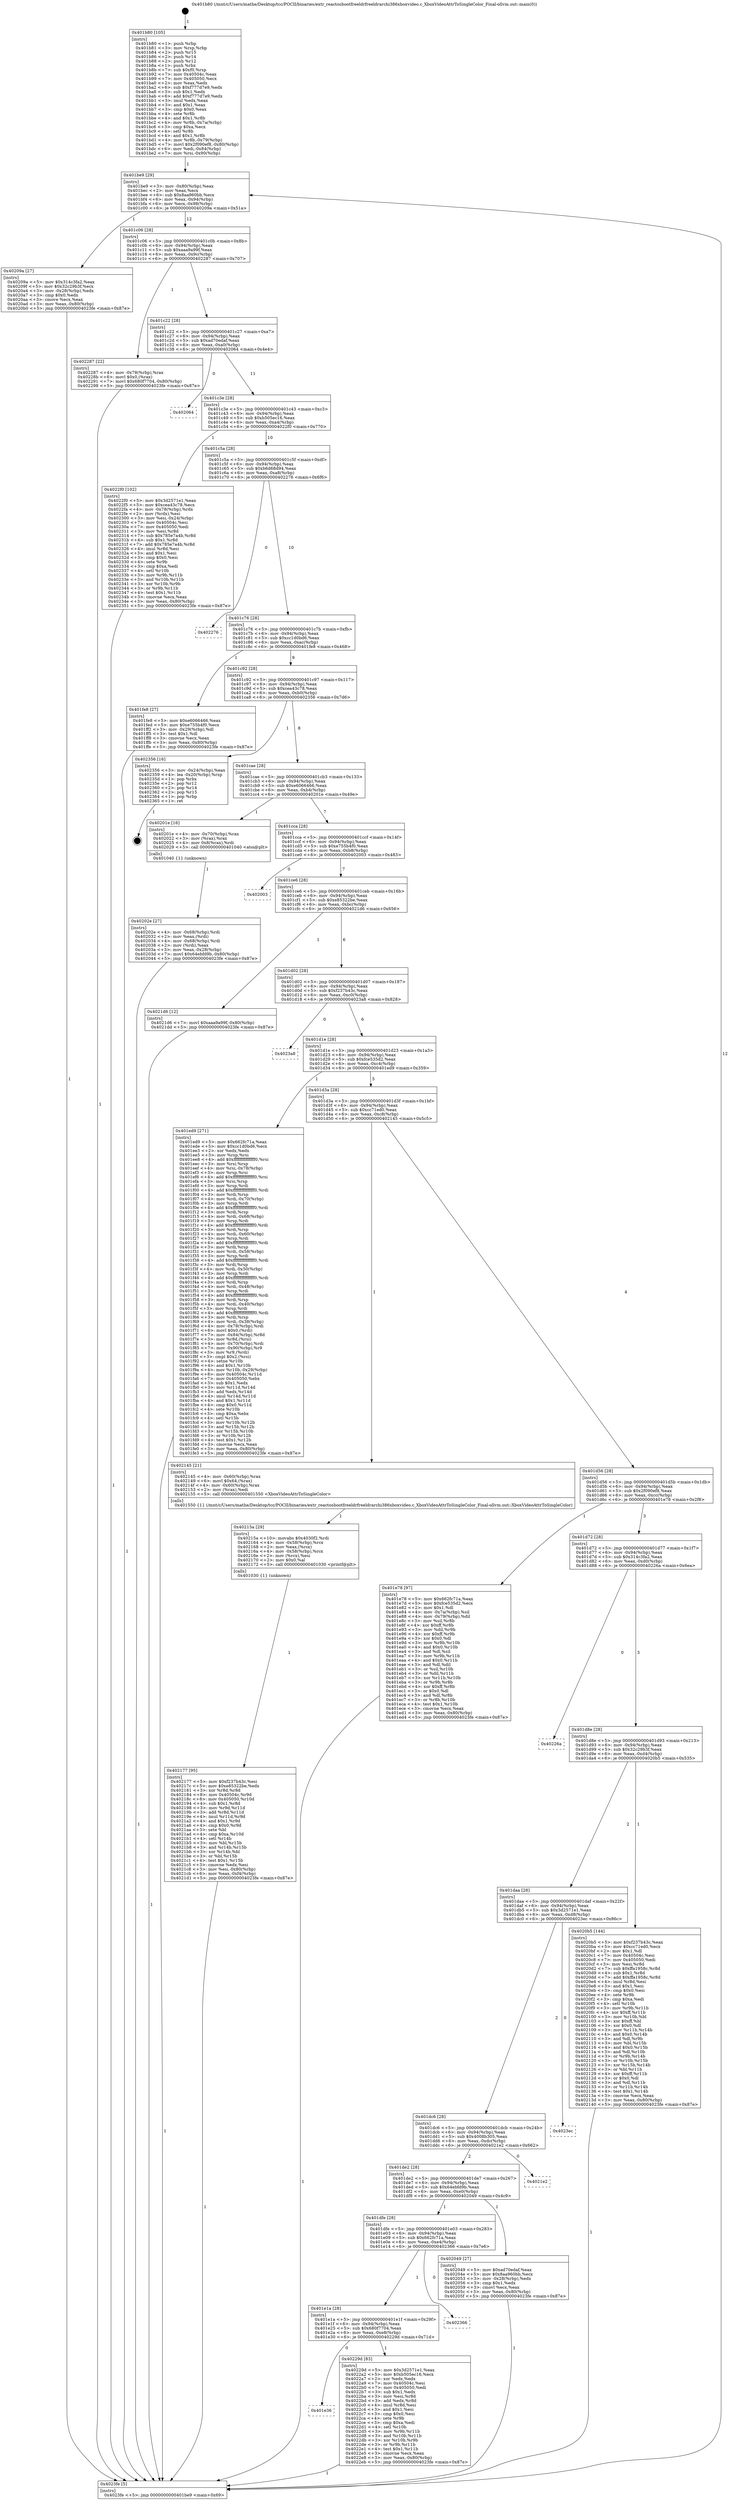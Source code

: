 digraph "0x401b80" {
  label = "0x401b80 (/mnt/c/Users/mathe/Desktop/tcc/POCII/binaries/extr_reactosbootfreeldrfreeldrarchi386xboxvideo.c_XboxVideoAttrToSingleColor_Final-ollvm.out::main(0))"
  labelloc = "t"
  node[shape=record]

  Entry [label="",width=0.3,height=0.3,shape=circle,fillcolor=black,style=filled]
  "0x401be9" [label="{
     0x401be9 [29]\l
     | [instrs]\l
     &nbsp;&nbsp;0x401be9 \<+3\>: mov -0x80(%rbp),%eax\l
     &nbsp;&nbsp;0x401bec \<+2\>: mov %eax,%ecx\l
     &nbsp;&nbsp;0x401bee \<+6\>: sub $0x8aa960bb,%ecx\l
     &nbsp;&nbsp;0x401bf4 \<+6\>: mov %eax,-0x94(%rbp)\l
     &nbsp;&nbsp;0x401bfa \<+6\>: mov %ecx,-0x98(%rbp)\l
     &nbsp;&nbsp;0x401c00 \<+6\>: je 000000000040209a \<main+0x51a\>\l
  }"]
  "0x40209a" [label="{
     0x40209a [27]\l
     | [instrs]\l
     &nbsp;&nbsp;0x40209a \<+5\>: mov $0x314c3fa2,%eax\l
     &nbsp;&nbsp;0x40209f \<+5\>: mov $0x32c29b3f,%ecx\l
     &nbsp;&nbsp;0x4020a4 \<+3\>: mov -0x28(%rbp),%edx\l
     &nbsp;&nbsp;0x4020a7 \<+3\>: cmp $0x0,%edx\l
     &nbsp;&nbsp;0x4020aa \<+3\>: cmove %ecx,%eax\l
     &nbsp;&nbsp;0x4020ad \<+3\>: mov %eax,-0x80(%rbp)\l
     &nbsp;&nbsp;0x4020b0 \<+5\>: jmp 00000000004023fe \<main+0x87e\>\l
  }"]
  "0x401c06" [label="{
     0x401c06 [28]\l
     | [instrs]\l
     &nbsp;&nbsp;0x401c06 \<+5\>: jmp 0000000000401c0b \<main+0x8b\>\l
     &nbsp;&nbsp;0x401c0b \<+6\>: mov -0x94(%rbp),%eax\l
     &nbsp;&nbsp;0x401c11 \<+5\>: sub $0xaaa9a99f,%eax\l
     &nbsp;&nbsp;0x401c16 \<+6\>: mov %eax,-0x9c(%rbp)\l
     &nbsp;&nbsp;0x401c1c \<+6\>: je 0000000000402287 \<main+0x707\>\l
  }"]
  Exit [label="",width=0.3,height=0.3,shape=circle,fillcolor=black,style=filled,peripheries=2]
  "0x402287" [label="{
     0x402287 [22]\l
     | [instrs]\l
     &nbsp;&nbsp;0x402287 \<+4\>: mov -0x78(%rbp),%rax\l
     &nbsp;&nbsp;0x40228b \<+6\>: movl $0x0,(%rax)\l
     &nbsp;&nbsp;0x402291 \<+7\>: movl $0x680f7704,-0x80(%rbp)\l
     &nbsp;&nbsp;0x402298 \<+5\>: jmp 00000000004023fe \<main+0x87e\>\l
  }"]
  "0x401c22" [label="{
     0x401c22 [28]\l
     | [instrs]\l
     &nbsp;&nbsp;0x401c22 \<+5\>: jmp 0000000000401c27 \<main+0xa7\>\l
     &nbsp;&nbsp;0x401c27 \<+6\>: mov -0x94(%rbp),%eax\l
     &nbsp;&nbsp;0x401c2d \<+5\>: sub $0xad70edaf,%eax\l
     &nbsp;&nbsp;0x401c32 \<+6\>: mov %eax,-0xa0(%rbp)\l
     &nbsp;&nbsp;0x401c38 \<+6\>: je 0000000000402064 \<main+0x4e4\>\l
  }"]
  "0x401e36" [label="{
     0x401e36\l
  }", style=dashed]
  "0x402064" [label="{
     0x402064\l
  }", style=dashed]
  "0x401c3e" [label="{
     0x401c3e [28]\l
     | [instrs]\l
     &nbsp;&nbsp;0x401c3e \<+5\>: jmp 0000000000401c43 \<main+0xc3\>\l
     &nbsp;&nbsp;0x401c43 \<+6\>: mov -0x94(%rbp),%eax\l
     &nbsp;&nbsp;0x401c49 \<+5\>: sub $0xb505ec16,%eax\l
     &nbsp;&nbsp;0x401c4e \<+6\>: mov %eax,-0xa4(%rbp)\l
     &nbsp;&nbsp;0x401c54 \<+6\>: je 00000000004022f0 \<main+0x770\>\l
  }"]
  "0x40229d" [label="{
     0x40229d [83]\l
     | [instrs]\l
     &nbsp;&nbsp;0x40229d \<+5\>: mov $0x3d2571e1,%eax\l
     &nbsp;&nbsp;0x4022a2 \<+5\>: mov $0xb505ec16,%ecx\l
     &nbsp;&nbsp;0x4022a7 \<+2\>: xor %edx,%edx\l
     &nbsp;&nbsp;0x4022a9 \<+7\>: mov 0x40504c,%esi\l
     &nbsp;&nbsp;0x4022b0 \<+7\>: mov 0x405050,%edi\l
     &nbsp;&nbsp;0x4022b7 \<+3\>: sub $0x1,%edx\l
     &nbsp;&nbsp;0x4022ba \<+3\>: mov %esi,%r8d\l
     &nbsp;&nbsp;0x4022bd \<+3\>: add %edx,%r8d\l
     &nbsp;&nbsp;0x4022c0 \<+4\>: imul %r8d,%esi\l
     &nbsp;&nbsp;0x4022c4 \<+3\>: and $0x1,%esi\l
     &nbsp;&nbsp;0x4022c7 \<+3\>: cmp $0x0,%esi\l
     &nbsp;&nbsp;0x4022ca \<+4\>: sete %r9b\l
     &nbsp;&nbsp;0x4022ce \<+3\>: cmp $0xa,%edi\l
     &nbsp;&nbsp;0x4022d1 \<+4\>: setl %r10b\l
     &nbsp;&nbsp;0x4022d5 \<+3\>: mov %r9b,%r11b\l
     &nbsp;&nbsp;0x4022d8 \<+3\>: and %r10b,%r11b\l
     &nbsp;&nbsp;0x4022db \<+3\>: xor %r10b,%r9b\l
     &nbsp;&nbsp;0x4022de \<+3\>: or %r9b,%r11b\l
     &nbsp;&nbsp;0x4022e1 \<+4\>: test $0x1,%r11b\l
     &nbsp;&nbsp;0x4022e5 \<+3\>: cmovne %ecx,%eax\l
     &nbsp;&nbsp;0x4022e8 \<+3\>: mov %eax,-0x80(%rbp)\l
     &nbsp;&nbsp;0x4022eb \<+5\>: jmp 00000000004023fe \<main+0x87e\>\l
  }"]
  "0x4022f0" [label="{
     0x4022f0 [102]\l
     | [instrs]\l
     &nbsp;&nbsp;0x4022f0 \<+5\>: mov $0x3d2571e1,%eax\l
     &nbsp;&nbsp;0x4022f5 \<+5\>: mov $0xcea43c78,%ecx\l
     &nbsp;&nbsp;0x4022fa \<+4\>: mov -0x78(%rbp),%rdx\l
     &nbsp;&nbsp;0x4022fe \<+2\>: mov (%rdx),%esi\l
     &nbsp;&nbsp;0x402300 \<+3\>: mov %esi,-0x24(%rbp)\l
     &nbsp;&nbsp;0x402303 \<+7\>: mov 0x40504c,%esi\l
     &nbsp;&nbsp;0x40230a \<+7\>: mov 0x405050,%edi\l
     &nbsp;&nbsp;0x402311 \<+3\>: mov %esi,%r8d\l
     &nbsp;&nbsp;0x402314 \<+7\>: sub $0x785e7a4b,%r8d\l
     &nbsp;&nbsp;0x40231b \<+4\>: sub $0x1,%r8d\l
     &nbsp;&nbsp;0x40231f \<+7\>: add $0x785e7a4b,%r8d\l
     &nbsp;&nbsp;0x402326 \<+4\>: imul %r8d,%esi\l
     &nbsp;&nbsp;0x40232a \<+3\>: and $0x1,%esi\l
     &nbsp;&nbsp;0x40232d \<+3\>: cmp $0x0,%esi\l
     &nbsp;&nbsp;0x402330 \<+4\>: sete %r9b\l
     &nbsp;&nbsp;0x402334 \<+3\>: cmp $0xa,%edi\l
     &nbsp;&nbsp;0x402337 \<+4\>: setl %r10b\l
     &nbsp;&nbsp;0x40233b \<+3\>: mov %r9b,%r11b\l
     &nbsp;&nbsp;0x40233e \<+3\>: and %r10b,%r11b\l
     &nbsp;&nbsp;0x402341 \<+3\>: xor %r10b,%r9b\l
     &nbsp;&nbsp;0x402344 \<+3\>: or %r9b,%r11b\l
     &nbsp;&nbsp;0x402347 \<+4\>: test $0x1,%r11b\l
     &nbsp;&nbsp;0x40234b \<+3\>: cmovne %ecx,%eax\l
     &nbsp;&nbsp;0x40234e \<+3\>: mov %eax,-0x80(%rbp)\l
     &nbsp;&nbsp;0x402351 \<+5\>: jmp 00000000004023fe \<main+0x87e\>\l
  }"]
  "0x401c5a" [label="{
     0x401c5a [28]\l
     | [instrs]\l
     &nbsp;&nbsp;0x401c5a \<+5\>: jmp 0000000000401c5f \<main+0xdf\>\l
     &nbsp;&nbsp;0x401c5f \<+6\>: mov -0x94(%rbp),%eax\l
     &nbsp;&nbsp;0x401c65 \<+5\>: sub $0xb6d68d94,%eax\l
     &nbsp;&nbsp;0x401c6a \<+6\>: mov %eax,-0xa8(%rbp)\l
     &nbsp;&nbsp;0x401c70 \<+6\>: je 0000000000402276 \<main+0x6f6\>\l
  }"]
  "0x401e1a" [label="{
     0x401e1a [28]\l
     | [instrs]\l
     &nbsp;&nbsp;0x401e1a \<+5\>: jmp 0000000000401e1f \<main+0x29f\>\l
     &nbsp;&nbsp;0x401e1f \<+6\>: mov -0x94(%rbp),%eax\l
     &nbsp;&nbsp;0x401e25 \<+5\>: sub $0x680f7704,%eax\l
     &nbsp;&nbsp;0x401e2a \<+6\>: mov %eax,-0xe8(%rbp)\l
     &nbsp;&nbsp;0x401e30 \<+6\>: je 000000000040229d \<main+0x71d\>\l
  }"]
  "0x402276" [label="{
     0x402276\l
  }", style=dashed]
  "0x401c76" [label="{
     0x401c76 [28]\l
     | [instrs]\l
     &nbsp;&nbsp;0x401c76 \<+5\>: jmp 0000000000401c7b \<main+0xfb\>\l
     &nbsp;&nbsp;0x401c7b \<+6\>: mov -0x94(%rbp),%eax\l
     &nbsp;&nbsp;0x401c81 \<+5\>: sub $0xcc1d0bd6,%eax\l
     &nbsp;&nbsp;0x401c86 \<+6\>: mov %eax,-0xac(%rbp)\l
     &nbsp;&nbsp;0x401c8c \<+6\>: je 0000000000401fe8 \<main+0x468\>\l
  }"]
  "0x402366" [label="{
     0x402366\l
  }", style=dashed]
  "0x401fe8" [label="{
     0x401fe8 [27]\l
     | [instrs]\l
     &nbsp;&nbsp;0x401fe8 \<+5\>: mov $0xe6066466,%eax\l
     &nbsp;&nbsp;0x401fed \<+5\>: mov $0xe755b4f0,%ecx\l
     &nbsp;&nbsp;0x401ff2 \<+3\>: mov -0x29(%rbp),%dl\l
     &nbsp;&nbsp;0x401ff5 \<+3\>: test $0x1,%dl\l
     &nbsp;&nbsp;0x401ff8 \<+3\>: cmovne %ecx,%eax\l
     &nbsp;&nbsp;0x401ffb \<+3\>: mov %eax,-0x80(%rbp)\l
     &nbsp;&nbsp;0x401ffe \<+5\>: jmp 00000000004023fe \<main+0x87e\>\l
  }"]
  "0x401c92" [label="{
     0x401c92 [28]\l
     | [instrs]\l
     &nbsp;&nbsp;0x401c92 \<+5\>: jmp 0000000000401c97 \<main+0x117\>\l
     &nbsp;&nbsp;0x401c97 \<+6\>: mov -0x94(%rbp),%eax\l
     &nbsp;&nbsp;0x401c9d \<+5\>: sub $0xcea43c78,%eax\l
     &nbsp;&nbsp;0x401ca2 \<+6\>: mov %eax,-0xb0(%rbp)\l
     &nbsp;&nbsp;0x401ca8 \<+6\>: je 0000000000402356 \<main+0x7d6\>\l
  }"]
  "0x402177" [label="{
     0x402177 [95]\l
     | [instrs]\l
     &nbsp;&nbsp;0x402177 \<+5\>: mov $0xf237b43c,%esi\l
     &nbsp;&nbsp;0x40217c \<+5\>: mov $0xe85322be,%edx\l
     &nbsp;&nbsp;0x402181 \<+3\>: xor %r8d,%r8d\l
     &nbsp;&nbsp;0x402184 \<+8\>: mov 0x40504c,%r9d\l
     &nbsp;&nbsp;0x40218c \<+8\>: mov 0x405050,%r10d\l
     &nbsp;&nbsp;0x402194 \<+4\>: sub $0x1,%r8d\l
     &nbsp;&nbsp;0x402198 \<+3\>: mov %r9d,%r11d\l
     &nbsp;&nbsp;0x40219b \<+3\>: add %r8d,%r11d\l
     &nbsp;&nbsp;0x40219e \<+4\>: imul %r11d,%r9d\l
     &nbsp;&nbsp;0x4021a2 \<+4\>: and $0x1,%r9d\l
     &nbsp;&nbsp;0x4021a6 \<+4\>: cmp $0x0,%r9d\l
     &nbsp;&nbsp;0x4021aa \<+3\>: sete %bl\l
     &nbsp;&nbsp;0x4021ad \<+4\>: cmp $0xa,%r10d\l
     &nbsp;&nbsp;0x4021b1 \<+4\>: setl %r14b\l
     &nbsp;&nbsp;0x4021b5 \<+3\>: mov %bl,%r15b\l
     &nbsp;&nbsp;0x4021b8 \<+3\>: and %r14b,%r15b\l
     &nbsp;&nbsp;0x4021bb \<+3\>: xor %r14b,%bl\l
     &nbsp;&nbsp;0x4021be \<+3\>: or %bl,%r15b\l
     &nbsp;&nbsp;0x4021c1 \<+4\>: test $0x1,%r15b\l
     &nbsp;&nbsp;0x4021c5 \<+3\>: cmovne %edx,%esi\l
     &nbsp;&nbsp;0x4021c8 \<+3\>: mov %esi,-0x80(%rbp)\l
     &nbsp;&nbsp;0x4021cb \<+6\>: mov %eax,-0xf4(%rbp)\l
     &nbsp;&nbsp;0x4021d1 \<+5\>: jmp 00000000004023fe \<main+0x87e\>\l
  }"]
  "0x402356" [label="{
     0x402356 [16]\l
     | [instrs]\l
     &nbsp;&nbsp;0x402356 \<+3\>: mov -0x24(%rbp),%eax\l
     &nbsp;&nbsp;0x402359 \<+4\>: lea -0x20(%rbp),%rsp\l
     &nbsp;&nbsp;0x40235d \<+1\>: pop %rbx\l
     &nbsp;&nbsp;0x40235e \<+2\>: pop %r12\l
     &nbsp;&nbsp;0x402360 \<+2\>: pop %r14\l
     &nbsp;&nbsp;0x402362 \<+2\>: pop %r15\l
     &nbsp;&nbsp;0x402364 \<+1\>: pop %rbp\l
     &nbsp;&nbsp;0x402365 \<+1\>: ret\l
  }"]
  "0x401cae" [label="{
     0x401cae [28]\l
     | [instrs]\l
     &nbsp;&nbsp;0x401cae \<+5\>: jmp 0000000000401cb3 \<main+0x133\>\l
     &nbsp;&nbsp;0x401cb3 \<+6\>: mov -0x94(%rbp),%eax\l
     &nbsp;&nbsp;0x401cb9 \<+5\>: sub $0xe6066466,%eax\l
     &nbsp;&nbsp;0x401cbe \<+6\>: mov %eax,-0xb4(%rbp)\l
     &nbsp;&nbsp;0x401cc4 \<+6\>: je 000000000040201e \<main+0x49e\>\l
  }"]
  "0x40215a" [label="{
     0x40215a [29]\l
     | [instrs]\l
     &nbsp;&nbsp;0x40215a \<+10\>: movabs $0x4030f2,%rdi\l
     &nbsp;&nbsp;0x402164 \<+4\>: mov -0x58(%rbp),%rcx\l
     &nbsp;&nbsp;0x402168 \<+2\>: mov %eax,(%rcx)\l
     &nbsp;&nbsp;0x40216a \<+4\>: mov -0x58(%rbp),%rcx\l
     &nbsp;&nbsp;0x40216e \<+2\>: mov (%rcx),%esi\l
     &nbsp;&nbsp;0x402170 \<+2\>: mov $0x0,%al\l
     &nbsp;&nbsp;0x402172 \<+5\>: call 0000000000401030 \<printf@plt\>\l
     | [calls]\l
     &nbsp;&nbsp;0x401030 \{1\} (unknown)\l
  }"]
  "0x40201e" [label="{
     0x40201e [16]\l
     | [instrs]\l
     &nbsp;&nbsp;0x40201e \<+4\>: mov -0x70(%rbp),%rax\l
     &nbsp;&nbsp;0x402022 \<+3\>: mov (%rax),%rax\l
     &nbsp;&nbsp;0x402025 \<+4\>: mov 0x8(%rax),%rdi\l
     &nbsp;&nbsp;0x402029 \<+5\>: call 0000000000401040 \<atoi@plt\>\l
     | [calls]\l
     &nbsp;&nbsp;0x401040 \{1\} (unknown)\l
  }"]
  "0x401cca" [label="{
     0x401cca [28]\l
     | [instrs]\l
     &nbsp;&nbsp;0x401cca \<+5\>: jmp 0000000000401ccf \<main+0x14f\>\l
     &nbsp;&nbsp;0x401ccf \<+6\>: mov -0x94(%rbp),%eax\l
     &nbsp;&nbsp;0x401cd5 \<+5\>: sub $0xe755b4f0,%eax\l
     &nbsp;&nbsp;0x401cda \<+6\>: mov %eax,-0xb8(%rbp)\l
     &nbsp;&nbsp;0x401ce0 \<+6\>: je 0000000000402003 \<main+0x483\>\l
  }"]
  "0x401dfe" [label="{
     0x401dfe [28]\l
     | [instrs]\l
     &nbsp;&nbsp;0x401dfe \<+5\>: jmp 0000000000401e03 \<main+0x283\>\l
     &nbsp;&nbsp;0x401e03 \<+6\>: mov -0x94(%rbp),%eax\l
     &nbsp;&nbsp;0x401e09 \<+5\>: sub $0x662fc71a,%eax\l
     &nbsp;&nbsp;0x401e0e \<+6\>: mov %eax,-0xe4(%rbp)\l
     &nbsp;&nbsp;0x401e14 \<+6\>: je 0000000000402366 \<main+0x7e6\>\l
  }"]
  "0x402003" [label="{
     0x402003\l
  }", style=dashed]
  "0x401ce6" [label="{
     0x401ce6 [28]\l
     | [instrs]\l
     &nbsp;&nbsp;0x401ce6 \<+5\>: jmp 0000000000401ceb \<main+0x16b\>\l
     &nbsp;&nbsp;0x401ceb \<+6\>: mov -0x94(%rbp),%eax\l
     &nbsp;&nbsp;0x401cf1 \<+5\>: sub $0xe85322be,%eax\l
     &nbsp;&nbsp;0x401cf6 \<+6\>: mov %eax,-0xbc(%rbp)\l
     &nbsp;&nbsp;0x401cfc \<+6\>: je 00000000004021d6 \<main+0x656\>\l
  }"]
  "0x402049" [label="{
     0x402049 [27]\l
     | [instrs]\l
     &nbsp;&nbsp;0x402049 \<+5\>: mov $0xad70edaf,%eax\l
     &nbsp;&nbsp;0x40204e \<+5\>: mov $0x8aa960bb,%ecx\l
     &nbsp;&nbsp;0x402053 \<+3\>: mov -0x28(%rbp),%edx\l
     &nbsp;&nbsp;0x402056 \<+3\>: cmp $0x1,%edx\l
     &nbsp;&nbsp;0x402059 \<+3\>: cmovl %ecx,%eax\l
     &nbsp;&nbsp;0x40205c \<+3\>: mov %eax,-0x80(%rbp)\l
     &nbsp;&nbsp;0x40205f \<+5\>: jmp 00000000004023fe \<main+0x87e\>\l
  }"]
  "0x4021d6" [label="{
     0x4021d6 [12]\l
     | [instrs]\l
     &nbsp;&nbsp;0x4021d6 \<+7\>: movl $0xaaa9a99f,-0x80(%rbp)\l
     &nbsp;&nbsp;0x4021dd \<+5\>: jmp 00000000004023fe \<main+0x87e\>\l
  }"]
  "0x401d02" [label="{
     0x401d02 [28]\l
     | [instrs]\l
     &nbsp;&nbsp;0x401d02 \<+5\>: jmp 0000000000401d07 \<main+0x187\>\l
     &nbsp;&nbsp;0x401d07 \<+6\>: mov -0x94(%rbp),%eax\l
     &nbsp;&nbsp;0x401d0d \<+5\>: sub $0xf237b43c,%eax\l
     &nbsp;&nbsp;0x401d12 \<+6\>: mov %eax,-0xc0(%rbp)\l
     &nbsp;&nbsp;0x401d18 \<+6\>: je 00000000004023a8 \<main+0x828\>\l
  }"]
  "0x401de2" [label="{
     0x401de2 [28]\l
     | [instrs]\l
     &nbsp;&nbsp;0x401de2 \<+5\>: jmp 0000000000401de7 \<main+0x267\>\l
     &nbsp;&nbsp;0x401de7 \<+6\>: mov -0x94(%rbp),%eax\l
     &nbsp;&nbsp;0x401ded \<+5\>: sub $0x64ebfd9b,%eax\l
     &nbsp;&nbsp;0x401df2 \<+6\>: mov %eax,-0xe0(%rbp)\l
     &nbsp;&nbsp;0x401df8 \<+6\>: je 0000000000402049 \<main+0x4c9\>\l
  }"]
  "0x4023a8" [label="{
     0x4023a8\l
  }", style=dashed]
  "0x401d1e" [label="{
     0x401d1e [28]\l
     | [instrs]\l
     &nbsp;&nbsp;0x401d1e \<+5\>: jmp 0000000000401d23 \<main+0x1a3\>\l
     &nbsp;&nbsp;0x401d23 \<+6\>: mov -0x94(%rbp),%eax\l
     &nbsp;&nbsp;0x401d29 \<+5\>: sub $0xfce535d2,%eax\l
     &nbsp;&nbsp;0x401d2e \<+6\>: mov %eax,-0xc4(%rbp)\l
     &nbsp;&nbsp;0x401d34 \<+6\>: je 0000000000401ed9 \<main+0x359\>\l
  }"]
  "0x4021e2" [label="{
     0x4021e2\l
  }", style=dashed]
  "0x401ed9" [label="{
     0x401ed9 [271]\l
     | [instrs]\l
     &nbsp;&nbsp;0x401ed9 \<+5\>: mov $0x662fc71a,%eax\l
     &nbsp;&nbsp;0x401ede \<+5\>: mov $0xcc1d0bd6,%ecx\l
     &nbsp;&nbsp;0x401ee3 \<+2\>: xor %edx,%edx\l
     &nbsp;&nbsp;0x401ee5 \<+3\>: mov %rsp,%rsi\l
     &nbsp;&nbsp;0x401ee8 \<+4\>: add $0xfffffffffffffff0,%rsi\l
     &nbsp;&nbsp;0x401eec \<+3\>: mov %rsi,%rsp\l
     &nbsp;&nbsp;0x401eef \<+4\>: mov %rsi,-0x78(%rbp)\l
     &nbsp;&nbsp;0x401ef3 \<+3\>: mov %rsp,%rsi\l
     &nbsp;&nbsp;0x401ef6 \<+4\>: add $0xfffffffffffffff0,%rsi\l
     &nbsp;&nbsp;0x401efa \<+3\>: mov %rsi,%rsp\l
     &nbsp;&nbsp;0x401efd \<+3\>: mov %rsp,%rdi\l
     &nbsp;&nbsp;0x401f00 \<+4\>: add $0xfffffffffffffff0,%rdi\l
     &nbsp;&nbsp;0x401f04 \<+3\>: mov %rdi,%rsp\l
     &nbsp;&nbsp;0x401f07 \<+4\>: mov %rdi,-0x70(%rbp)\l
     &nbsp;&nbsp;0x401f0b \<+3\>: mov %rsp,%rdi\l
     &nbsp;&nbsp;0x401f0e \<+4\>: add $0xfffffffffffffff0,%rdi\l
     &nbsp;&nbsp;0x401f12 \<+3\>: mov %rdi,%rsp\l
     &nbsp;&nbsp;0x401f15 \<+4\>: mov %rdi,-0x68(%rbp)\l
     &nbsp;&nbsp;0x401f19 \<+3\>: mov %rsp,%rdi\l
     &nbsp;&nbsp;0x401f1c \<+4\>: add $0xfffffffffffffff0,%rdi\l
     &nbsp;&nbsp;0x401f20 \<+3\>: mov %rdi,%rsp\l
     &nbsp;&nbsp;0x401f23 \<+4\>: mov %rdi,-0x60(%rbp)\l
     &nbsp;&nbsp;0x401f27 \<+3\>: mov %rsp,%rdi\l
     &nbsp;&nbsp;0x401f2a \<+4\>: add $0xfffffffffffffff0,%rdi\l
     &nbsp;&nbsp;0x401f2e \<+3\>: mov %rdi,%rsp\l
     &nbsp;&nbsp;0x401f31 \<+4\>: mov %rdi,-0x58(%rbp)\l
     &nbsp;&nbsp;0x401f35 \<+3\>: mov %rsp,%rdi\l
     &nbsp;&nbsp;0x401f38 \<+4\>: add $0xfffffffffffffff0,%rdi\l
     &nbsp;&nbsp;0x401f3c \<+3\>: mov %rdi,%rsp\l
     &nbsp;&nbsp;0x401f3f \<+4\>: mov %rdi,-0x50(%rbp)\l
     &nbsp;&nbsp;0x401f43 \<+3\>: mov %rsp,%rdi\l
     &nbsp;&nbsp;0x401f46 \<+4\>: add $0xfffffffffffffff0,%rdi\l
     &nbsp;&nbsp;0x401f4a \<+3\>: mov %rdi,%rsp\l
     &nbsp;&nbsp;0x401f4d \<+4\>: mov %rdi,-0x48(%rbp)\l
     &nbsp;&nbsp;0x401f51 \<+3\>: mov %rsp,%rdi\l
     &nbsp;&nbsp;0x401f54 \<+4\>: add $0xfffffffffffffff0,%rdi\l
     &nbsp;&nbsp;0x401f58 \<+3\>: mov %rdi,%rsp\l
     &nbsp;&nbsp;0x401f5b \<+4\>: mov %rdi,-0x40(%rbp)\l
     &nbsp;&nbsp;0x401f5f \<+3\>: mov %rsp,%rdi\l
     &nbsp;&nbsp;0x401f62 \<+4\>: add $0xfffffffffffffff0,%rdi\l
     &nbsp;&nbsp;0x401f66 \<+3\>: mov %rdi,%rsp\l
     &nbsp;&nbsp;0x401f69 \<+4\>: mov %rdi,-0x38(%rbp)\l
     &nbsp;&nbsp;0x401f6d \<+4\>: mov -0x78(%rbp),%rdi\l
     &nbsp;&nbsp;0x401f71 \<+6\>: movl $0x0,(%rdi)\l
     &nbsp;&nbsp;0x401f77 \<+7\>: mov -0x84(%rbp),%r8d\l
     &nbsp;&nbsp;0x401f7e \<+3\>: mov %r8d,(%rsi)\l
     &nbsp;&nbsp;0x401f81 \<+4\>: mov -0x70(%rbp),%rdi\l
     &nbsp;&nbsp;0x401f85 \<+7\>: mov -0x90(%rbp),%r9\l
     &nbsp;&nbsp;0x401f8c \<+3\>: mov %r9,(%rdi)\l
     &nbsp;&nbsp;0x401f8f \<+3\>: cmpl $0x2,(%rsi)\l
     &nbsp;&nbsp;0x401f92 \<+4\>: setne %r10b\l
     &nbsp;&nbsp;0x401f96 \<+4\>: and $0x1,%r10b\l
     &nbsp;&nbsp;0x401f9a \<+4\>: mov %r10b,-0x29(%rbp)\l
     &nbsp;&nbsp;0x401f9e \<+8\>: mov 0x40504c,%r11d\l
     &nbsp;&nbsp;0x401fa6 \<+7\>: mov 0x405050,%ebx\l
     &nbsp;&nbsp;0x401fad \<+3\>: sub $0x1,%edx\l
     &nbsp;&nbsp;0x401fb0 \<+3\>: mov %r11d,%r14d\l
     &nbsp;&nbsp;0x401fb3 \<+3\>: add %edx,%r14d\l
     &nbsp;&nbsp;0x401fb6 \<+4\>: imul %r14d,%r11d\l
     &nbsp;&nbsp;0x401fba \<+4\>: and $0x1,%r11d\l
     &nbsp;&nbsp;0x401fbe \<+4\>: cmp $0x0,%r11d\l
     &nbsp;&nbsp;0x401fc2 \<+4\>: sete %r10b\l
     &nbsp;&nbsp;0x401fc6 \<+3\>: cmp $0xa,%ebx\l
     &nbsp;&nbsp;0x401fc9 \<+4\>: setl %r15b\l
     &nbsp;&nbsp;0x401fcd \<+3\>: mov %r10b,%r12b\l
     &nbsp;&nbsp;0x401fd0 \<+3\>: and %r15b,%r12b\l
     &nbsp;&nbsp;0x401fd3 \<+3\>: xor %r15b,%r10b\l
     &nbsp;&nbsp;0x401fd6 \<+3\>: or %r10b,%r12b\l
     &nbsp;&nbsp;0x401fd9 \<+4\>: test $0x1,%r12b\l
     &nbsp;&nbsp;0x401fdd \<+3\>: cmovne %ecx,%eax\l
     &nbsp;&nbsp;0x401fe0 \<+3\>: mov %eax,-0x80(%rbp)\l
     &nbsp;&nbsp;0x401fe3 \<+5\>: jmp 00000000004023fe \<main+0x87e\>\l
  }"]
  "0x401d3a" [label="{
     0x401d3a [28]\l
     | [instrs]\l
     &nbsp;&nbsp;0x401d3a \<+5\>: jmp 0000000000401d3f \<main+0x1bf\>\l
     &nbsp;&nbsp;0x401d3f \<+6\>: mov -0x94(%rbp),%eax\l
     &nbsp;&nbsp;0x401d45 \<+5\>: sub $0xcc71ed0,%eax\l
     &nbsp;&nbsp;0x401d4a \<+6\>: mov %eax,-0xc8(%rbp)\l
     &nbsp;&nbsp;0x401d50 \<+6\>: je 0000000000402145 \<main+0x5c5\>\l
  }"]
  "0x401dc6" [label="{
     0x401dc6 [28]\l
     | [instrs]\l
     &nbsp;&nbsp;0x401dc6 \<+5\>: jmp 0000000000401dcb \<main+0x24b\>\l
     &nbsp;&nbsp;0x401dcb \<+6\>: mov -0x94(%rbp),%eax\l
     &nbsp;&nbsp;0x401dd1 \<+5\>: sub $0x4008b305,%eax\l
     &nbsp;&nbsp;0x401dd6 \<+6\>: mov %eax,-0xdc(%rbp)\l
     &nbsp;&nbsp;0x401ddc \<+6\>: je 00000000004021e2 \<main+0x662\>\l
  }"]
  "0x402145" [label="{
     0x402145 [21]\l
     | [instrs]\l
     &nbsp;&nbsp;0x402145 \<+4\>: mov -0x60(%rbp),%rax\l
     &nbsp;&nbsp;0x402149 \<+6\>: movl $0x64,(%rax)\l
     &nbsp;&nbsp;0x40214f \<+4\>: mov -0x60(%rbp),%rax\l
     &nbsp;&nbsp;0x402153 \<+2\>: mov (%rax),%edi\l
     &nbsp;&nbsp;0x402155 \<+5\>: call 0000000000401550 \<XboxVideoAttrToSingleColor\>\l
     | [calls]\l
     &nbsp;&nbsp;0x401550 \{1\} (/mnt/c/Users/mathe/Desktop/tcc/POCII/binaries/extr_reactosbootfreeldrfreeldrarchi386xboxvideo.c_XboxVideoAttrToSingleColor_Final-ollvm.out::XboxVideoAttrToSingleColor)\l
  }"]
  "0x401d56" [label="{
     0x401d56 [28]\l
     | [instrs]\l
     &nbsp;&nbsp;0x401d56 \<+5\>: jmp 0000000000401d5b \<main+0x1db\>\l
     &nbsp;&nbsp;0x401d5b \<+6\>: mov -0x94(%rbp),%eax\l
     &nbsp;&nbsp;0x401d61 \<+5\>: sub $0x2f090ef8,%eax\l
     &nbsp;&nbsp;0x401d66 \<+6\>: mov %eax,-0xcc(%rbp)\l
     &nbsp;&nbsp;0x401d6c \<+6\>: je 0000000000401e78 \<main+0x2f8\>\l
  }"]
  "0x4023ec" [label="{
     0x4023ec\l
  }", style=dashed]
  "0x401e78" [label="{
     0x401e78 [97]\l
     | [instrs]\l
     &nbsp;&nbsp;0x401e78 \<+5\>: mov $0x662fc71a,%eax\l
     &nbsp;&nbsp;0x401e7d \<+5\>: mov $0xfce535d2,%ecx\l
     &nbsp;&nbsp;0x401e82 \<+2\>: mov $0x1,%dl\l
     &nbsp;&nbsp;0x401e84 \<+4\>: mov -0x7a(%rbp),%sil\l
     &nbsp;&nbsp;0x401e88 \<+4\>: mov -0x79(%rbp),%dil\l
     &nbsp;&nbsp;0x401e8c \<+3\>: mov %sil,%r8b\l
     &nbsp;&nbsp;0x401e8f \<+4\>: xor $0xff,%r8b\l
     &nbsp;&nbsp;0x401e93 \<+3\>: mov %dil,%r9b\l
     &nbsp;&nbsp;0x401e96 \<+4\>: xor $0xff,%r9b\l
     &nbsp;&nbsp;0x401e9a \<+3\>: xor $0x0,%dl\l
     &nbsp;&nbsp;0x401e9d \<+3\>: mov %r8b,%r10b\l
     &nbsp;&nbsp;0x401ea0 \<+4\>: and $0x0,%r10b\l
     &nbsp;&nbsp;0x401ea4 \<+3\>: and %dl,%sil\l
     &nbsp;&nbsp;0x401ea7 \<+3\>: mov %r9b,%r11b\l
     &nbsp;&nbsp;0x401eaa \<+4\>: and $0x0,%r11b\l
     &nbsp;&nbsp;0x401eae \<+3\>: and %dl,%dil\l
     &nbsp;&nbsp;0x401eb1 \<+3\>: or %sil,%r10b\l
     &nbsp;&nbsp;0x401eb4 \<+3\>: or %dil,%r11b\l
     &nbsp;&nbsp;0x401eb7 \<+3\>: xor %r11b,%r10b\l
     &nbsp;&nbsp;0x401eba \<+3\>: or %r9b,%r8b\l
     &nbsp;&nbsp;0x401ebd \<+4\>: xor $0xff,%r8b\l
     &nbsp;&nbsp;0x401ec1 \<+3\>: or $0x0,%dl\l
     &nbsp;&nbsp;0x401ec4 \<+3\>: and %dl,%r8b\l
     &nbsp;&nbsp;0x401ec7 \<+3\>: or %r8b,%r10b\l
     &nbsp;&nbsp;0x401eca \<+4\>: test $0x1,%r10b\l
     &nbsp;&nbsp;0x401ece \<+3\>: cmovne %ecx,%eax\l
     &nbsp;&nbsp;0x401ed1 \<+3\>: mov %eax,-0x80(%rbp)\l
     &nbsp;&nbsp;0x401ed4 \<+5\>: jmp 00000000004023fe \<main+0x87e\>\l
  }"]
  "0x401d72" [label="{
     0x401d72 [28]\l
     | [instrs]\l
     &nbsp;&nbsp;0x401d72 \<+5\>: jmp 0000000000401d77 \<main+0x1f7\>\l
     &nbsp;&nbsp;0x401d77 \<+6\>: mov -0x94(%rbp),%eax\l
     &nbsp;&nbsp;0x401d7d \<+5\>: sub $0x314c3fa2,%eax\l
     &nbsp;&nbsp;0x401d82 \<+6\>: mov %eax,-0xd0(%rbp)\l
     &nbsp;&nbsp;0x401d88 \<+6\>: je 000000000040226a \<main+0x6ea\>\l
  }"]
  "0x4023fe" [label="{
     0x4023fe [5]\l
     | [instrs]\l
     &nbsp;&nbsp;0x4023fe \<+5\>: jmp 0000000000401be9 \<main+0x69\>\l
  }"]
  "0x401b80" [label="{
     0x401b80 [105]\l
     | [instrs]\l
     &nbsp;&nbsp;0x401b80 \<+1\>: push %rbp\l
     &nbsp;&nbsp;0x401b81 \<+3\>: mov %rsp,%rbp\l
     &nbsp;&nbsp;0x401b84 \<+2\>: push %r15\l
     &nbsp;&nbsp;0x401b86 \<+2\>: push %r14\l
     &nbsp;&nbsp;0x401b88 \<+2\>: push %r12\l
     &nbsp;&nbsp;0x401b8a \<+1\>: push %rbx\l
     &nbsp;&nbsp;0x401b8b \<+7\>: sub $0xf0,%rsp\l
     &nbsp;&nbsp;0x401b92 \<+7\>: mov 0x40504c,%eax\l
     &nbsp;&nbsp;0x401b99 \<+7\>: mov 0x405050,%ecx\l
     &nbsp;&nbsp;0x401ba0 \<+2\>: mov %eax,%edx\l
     &nbsp;&nbsp;0x401ba2 \<+6\>: sub $0xf777d7e9,%edx\l
     &nbsp;&nbsp;0x401ba8 \<+3\>: sub $0x1,%edx\l
     &nbsp;&nbsp;0x401bab \<+6\>: add $0xf777d7e9,%edx\l
     &nbsp;&nbsp;0x401bb1 \<+3\>: imul %edx,%eax\l
     &nbsp;&nbsp;0x401bb4 \<+3\>: and $0x1,%eax\l
     &nbsp;&nbsp;0x401bb7 \<+3\>: cmp $0x0,%eax\l
     &nbsp;&nbsp;0x401bba \<+4\>: sete %r8b\l
     &nbsp;&nbsp;0x401bbe \<+4\>: and $0x1,%r8b\l
     &nbsp;&nbsp;0x401bc2 \<+4\>: mov %r8b,-0x7a(%rbp)\l
     &nbsp;&nbsp;0x401bc6 \<+3\>: cmp $0xa,%ecx\l
     &nbsp;&nbsp;0x401bc9 \<+4\>: setl %r8b\l
     &nbsp;&nbsp;0x401bcd \<+4\>: and $0x1,%r8b\l
     &nbsp;&nbsp;0x401bd1 \<+4\>: mov %r8b,-0x79(%rbp)\l
     &nbsp;&nbsp;0x401bd5 \<+7\>: movl $0x2f090ef8,-0x80(%rbp)\l
     &nbsp;&nbsp;0x401bdc \<+6\>: mov %edi,-0x84(%rbp)\l
     &nbsp;&nbsp;0x401be2 \<+7\>: mov %rsi,-0x90(%rbp)\l
  }"]
  "0x401daa" [label="{
     0x401daa [28]\l
     | [instrs]\l
     &nbsp;&nbsp;0x401daa \<+5\>: jmp 0000000000401daf \<main+0x22f\>\l
     &nbsp;&nbsp;0x401daf \<+6\>: mov -0x94(%rbp),%eax\l
     &nbsp;&nbsp;0x401db5 \<+5\>: sub $0x3d2571e1,%eax\l
     &nbsp;&nbsp;0x401dba \<+6\>: mov %eax,-0xd8(%rbp)\l
     &nbsp;&nbsp;0x401dc0 \<+6\>: je 00000000004023ec \<main+0x86c\>\l
  }"]
  "0x40202e" [label="{
     0x40202e [27]\l
     | [instrs]\l
     &nbsp;&nbsp;0x40202e \<+4\>: mov -0x68(%rbp),%rdi\l
     &nbsp;&nbsp;0x402032 \<+2\>: mov %eax,(%rdi)\l
     &nbsp;&nbsp;0x402034 \<+4\>: mov -0x68(%rbp),%rdi\l
     &nbsp;&nbsp;0x402038 \<+2\>: mov (%rdi),%eax\l
     &nbsp;&nbsp;0x40203a \<+3\>: mov %eax,-0x28(%rbp)\l
     &nbsp;&nbsp;0x40203d \<+7\>: movl $0x64ebfd9b,-0x80(%rbp)\l
     &nbsp;&nbsp;0x402044 \<+5\>: jmp 00000000004023fe \<main+0x87e\>\l
  }"]
  "0x4020b5" [label="{
     0x4020b5 [144]\l
     | [instrs]\l
     &nbsp;&nbsp;0x4020b5 \<+5\>: mov $0xf237b43c,%eax\l
     &nbsp;&nbsp;0x4020ba \<+5\>: mov $0xcc71ed0,%ecx\l
     &nbsp;&nbsp;0x4020bf \<+2\>: mov $0x1,%dl\l
     &nbsp;&nbsp;0x4020c1 \<+7\>: mov 0x40504c,%esi\l
     &nbsp;&nbsp;0x4020c8 \<+7\>: mov 0x405050,%edi\l
     &nbsp;&nbsp;0x4020cf \<+3\>: mov %esi,%r8d\l
     &nbsp;&nbsp;0x4020d2 \<+7\>: sub $0xffa1958c,%r8d\l
     &nbsp;&nbsp;0x4020d9 \<+4\>: sub $0x1,%r8d\l
     &nbsp;&nbsp;0x4020dd \<+7\>: add $0xffa1958c,%r8d\l
     &nbsp;&nbsp;0x4020e4 \<+4\>: imul %r8d,%esi\l
     &nbsp;&nbsp;0x4020e8 \<+3\>: and $0x1,%esi\l
     &nbsp;&nbsp;0x4020eb \<+3\>: cmp $0x0,%esi\l
     &nbsp;&nbsp;0x4020ee \<+4\>: sete %r9b\l
     &nbsp;&nbsp;0x4020f2 \<+3\>: cmp $0xa,%edi\l
     &nbsp;&nbsp;0x4020f5 \<+4\>: setl %r10b\l
     &nbsp;&nbsp;0x4020f9 \<+3\>: mov %r9b,%r11b\l
     &nbsp;&nbsp;0x4020fc \<+4\>: xor $0xff,%r11b\l
     &nbsp;&nbsp;0x402100 \<+3\>: mov %r10b,%bl\l
     &nbsp;&nbsp;0x402103 \<+3\>: xor $0xff,%bl\l
     &nbsp;&nbsp;0x402106 \<+3\>: xor $0x0,%dl\l
     &nbsp;&nbsp;0x402109 \<+3\>: mov %r11b,%r14b\l
     &nbsp;&nbsp;0x40210c \<+4\>: and $0x0,%r14b\l
     &nbsp;&nbsp;0x402110 \<+3\>: and %dl,%r9b\l
     &nbsp;&nbsp;0x402113 \<+3\>: mov %bl,%r15b\l
     &nbsp;&nbsp;0x402116 \<+4\>: and $0x0,%r15b\l
     &nbsp;&nbsp;0x40211a \<+3\>: and %dl,%r10b\l
     &nbsp;&nbsp;0x40211d \<+3\>: or %r9b,%r14b\l
     &nbsp;&nbsp;0x402120 \<+3\>: or %r10b,%r15b\l
     &nbsp;&nbsp;0x402123 \<+3\>: xor %r15b,%r14b\l
     &nbsp;&nbsp;0x402126 \<+3\>: or %bl,%r11b\l
     &nbsp;&nbsp;0x402129 \<+4\>: xor $0xff,%r11b\l
     &nbsp;&nbsp;0x40212d \<+3\>: or $0x0,%dl\l
     &nbsp;&nbsp;0x402130 \<+3\>: and %dl,%r11b\l
     &nbsp;&nbsp;0x402133 \<+3\>: or %r11b,%r14b\l
     &nbsp;&nbsp;0x402136 \<+4\>: test $0x1,%r14b\l
     &nbsp;&nbsp;0x40213a \<+3\>: cmovne %ecx,%eax\l
     &nbsp;&nbsp;0x40213d \<+3\>: mov %eax,-0x80(%rbp)\l
     &nbsp;&nbsp;0x402140 \<+5\>: jmp 00000000004023fe \<main+0x87e\>\l
  }"]
  "0x40226a" [label="{
     0x40226a\l
  }", style=dashed]
  "0x401d8e" [label="{
     0x401d8e [28]\l
     | [instrs]\l
     &nbsp;&nbsp;0x401d8e \<+5\>: jmp 0000000000401d93 \<main+0x213\>\l
     &nbsp;&nbsp;0x401d93 \<+6\>: mov -0x94(%rbp),%eax\l
     &nbsp;&nbsp;0x401d99 \<+5\>: sub $0x32c29b3f,%eax\l
     &nbsp;&nbsp;0x401d9e \<+6\>: mov %eax,-0xd4(%rbp)\l
     &nbsp;&nbsp;0x401da4 \<+6\>: je 00000000004020b5 \<main+0x535\>\l
  }"]
  Entry -> "0x401b80" [label=" 1"]
  "0x401be9" -> "0x40209a" [label=" 1"]
  "0x401be9" -> "0x401c06" [label=" 12"]
  "0x402356" -> Exit [label=" 1"]
  "0x401c06" -> "0x402287" [label=" 1"]
  "0x401c06" -> "0x401c22" [label=" 11"]
  "0x4022f0" -> "0x4023fe" [label=" 1"]
  "0x401c22" -> "0x402064" [label=" 0"]
  "0x401c22" -> "0x401c3e" [label=" 11"]
  "0x40229d" -> "0x4023fe" [label=" 1"]
  "0x401c3e" -> "0x4022f0" [label=" 1"]
  "0x401c3e" -> "0x401c5a" [label=" 10"]
  "0x401e1a" -> "0x401e36" [label=" 0"]
  "0x401c5a" -> "0x402276" [label=" 0"]
  "0x401c5a" -> "0x401c76" [label=" 10"]
  "0x401e1a" -> "0x40229d" [label=" 1"]
  "0x401c76" -> "0x401fe8" [label=" 1"]
  "0x401c76" -> "0x401c92" [label=" 9"]
  "0x401dfe" -> "0x401e1a" [label=" 1"]
  "0x401c92" -> "0x402356" [label=" 1"]
  "0x401c92" -> "0x401cae" [label=" 8"]
  "0x401dfe" -> "0x402366" [label=" 0"]
  "0x401cae" -> "0x40201e" [label=" 1"]
  "0x401cae" -> "0x401cca" [label=" 7"]
  "0x402287" -> "0x4023fe" [label=" 1"]
  "0x401cca" -> "0x402003" [label=" 0"]
  "0x401cca" -> "0x401ce6" [label=" 7"]
  "0x4021d6" -> "0x4023fe" [label=" 1"]
  "0x401ce6" -> "0x4021d6" [label=" 1"]
  "0x401ce6" -> "0x401d02" [label=" 6"]
  "0x402177" -> "0x4023fe" [label=" 1"]
  "0x401d02" -> "0x4023a8" [label=" 0"]
  "0x401d02" -> "0x401d1e" [label=" 6"]
  "0x402145" -> "0x40215a" [label=" 1"]
  "0x401d1e" -> "0x401ed9" [label=" 1"]
  "0x401d1e" -> "0x401d3a" [label=" 5"]
  "0x4020b5" -> "0x4023fe" [label=" 1"]
  "0x401d3a" -> "0x402145" [label=" 1"]
  "0x401d3a" -> "0x401d56" [label=" 4"]
  "0x402049" -> "0x4023fe" [label=" 1"]
  "0x401d56" -> "0x401e78" [label=" 1"]
  "0x401d56" -> "0x401d72" [label=" 3"]
  "0x401e78" -> "0x4023fe" [label=" 1"]
  "0x401b80" -> "0x401be9" [label=" 1"]
  "0x4023fe" -> "0x401be9" [label=" 12"]
  "0x401de2" -> "0x401dfe" [label=" 1"]
  "0x401ed9" -> "0x4023fe" [label=" 1"]
  "0x401fe8" -> "0x4023fe" [label=" 1"]
  "0x40201e" -> "0x40202e" [label=" 1"]
  "0x40202e" -> "0x4023fe" [label=" 1"]
  "0x40215a" -> "0x402177" [label=" 1"]
  "0x401d72" -> "0x40226a" [label=" 0"]
  "0x401d72" -> "0x401d8e" [label=" 3"]
  "0x401dc6" -> "0x401de2" [label=" 2"]
  "0x401d8e" -> "0x4020b5" [label=" 1"]
  "0x401d8e" -> "0x401daa" [label=" 2"]
  "0x401de2" -> "0x402049" [label=" 1"]
  "0x401daa" -> "0x4023ec" [label=" 0"]
  "0x401daa" -> "0x401dc6" [label=" 2"]
  "0x40209a" -> "0x4023fe" [label=" 1"]
  "0x401dc6" -> "0x4021e2" [label=" 0"]
}
